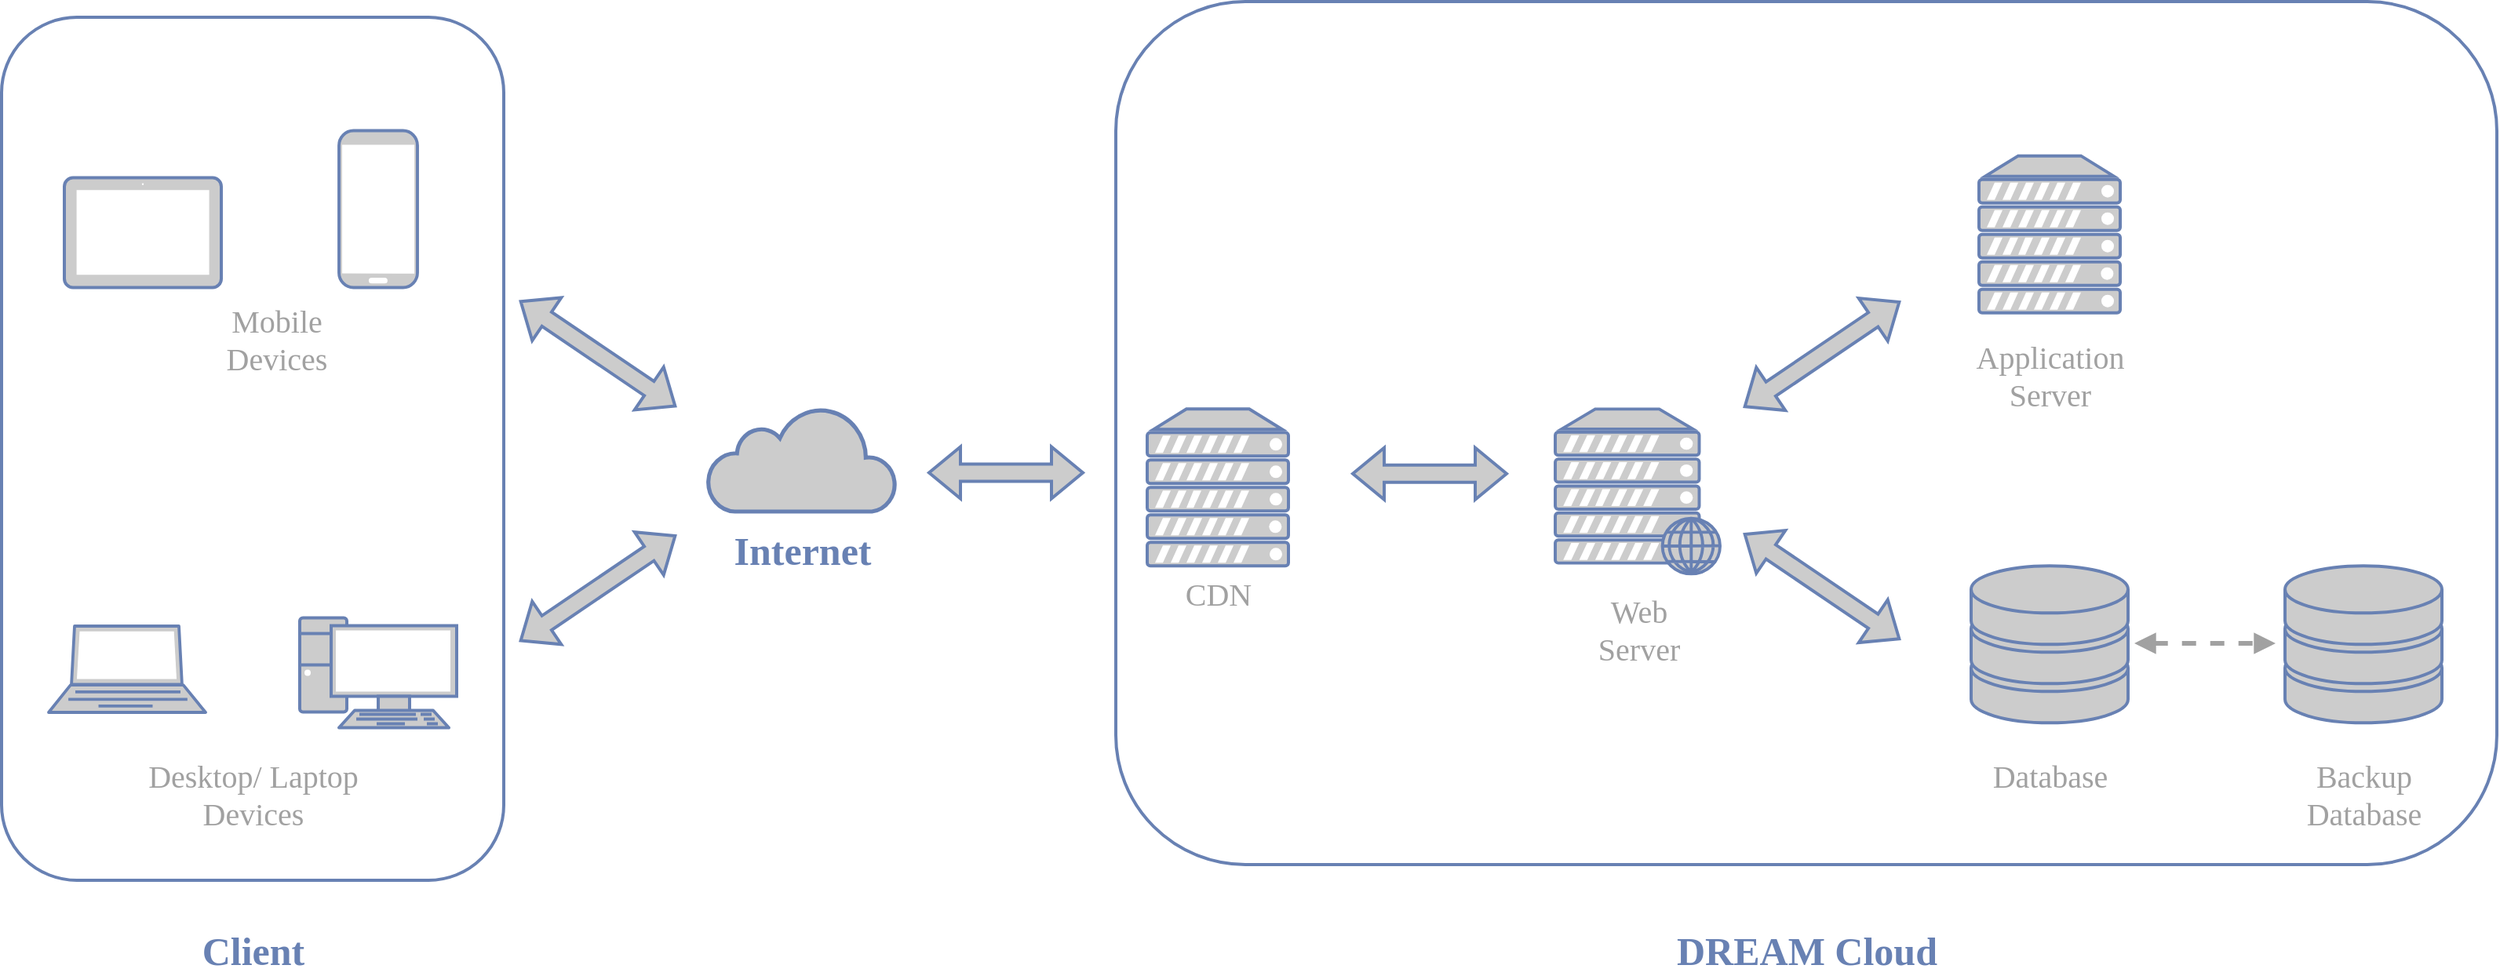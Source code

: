 <mxfile version="15.9.6" type="device"><diagram id="mGqqxJGeToPuanxUp-02" name="Page-1"><mxGraphModel dx="1892" dy="1098" grid="1" gridSize="10" guides="1" tooltips="1" connect="1" arrows="1" fold="1" page="1" pageScale="1" pageWidth="1100" pageHeight="850" math="0" shadow="0"><root><mxCell id="0"/><mxCell id="1" parent="0"/><mxCell id="dkUnHt_9dZEplTd5NLjD-33" value="" style="rounded=1;whiteSpace=wrap;html=1;fontFamily=Verdana;fontSize=20;fontColor=#A1A1A1;strokeColor=#6881B3;strokeWidth=2;fillColor=none;" vertex="1" parent="1"><mxGeometry x="10" y="30" width="320" height="550" as="geometry"/></mxCell><mxCell id="dkUnHt_9dZEplTd5NLjD-36" value="" style="rounded=1;whiteSpace=wrap;html=1;fontFamily=Verdana;fontSize=20;fontColor=#A1A1A1;strokeColor=#6881B3;strokeWidth=2;fillColor=none;" vertex="1" parent="1"><mxGeometry x="720" y="20" width="880" height="550" as="geometry"/></mxCell><mxCell id="dkUnHt_9dZEplTd5NLjD-1" value="" style="html=1;outlineConnect=0;fillColor=#CCCCCC;strokeColor=#6881B3;gradientColor=none;gradientDirection=north;strokeWidth=2;shape=mxgraph.networks.cloud;fontColor=#ffffff;" vertex="1" parent="1"><mxGeometry x="460" y="278.33" width="120" height="66.67" as="geometry"/></mxCell><mxCell id="dkUnHt_9dZEplTd5NLjD-2" value="" style="fontColor=#0066CC;verticalAlign=top;verticalLabelPosition=bottom;labelPosition=center;align=center;html=1;outlineConnect=0;fillColor=#CCCCCC;strokeColor=#6881B3;gradientColor=none;gradientDirection=north;strokeWidth=2;shape=mxgraph.networks.mobile;" vertex="1" parent="1"><mxGeometry x="225" y="102.25" width="50" height="100" as="geometry"/></mxCell><mxCell id="dkUnHt_9dZEplTd5NLjD-3" value="" style="fontColor=#0066CC;verticalAlign=top;verticalLabelPosition=bottom;labelPosition=center;align=center;html=1;outlineConnect=0;fillColor=#CCCCCC;strokeColor=#6881B3;gradientColor=none;gradientDirection=north;strokeWidth=2;shape=mxgraph.networks.tablet;" vertex="1" parent="1"><mxGeometry x="50" y="132.25" width="100" height="70" as="geometry"/></mxCell><mxCell id="dkUnHt_9dZEplTd5NLjD-4" value="" style="fontColor=#0066CC;verticalAlign=top;verticalLabelPosition=bottom;labelPosition=center;align=center;html=1;outlineConnect=0;fillColor=#CCCCCC;strokeColor=#6881B3;gradientColor=none;gradientDirection=north;strokeWidth=2;shape=mxgraph.networks.pc;" vertex="1" parent="1"><mxGeometry x="200" y="412.75" width="100" height="70" as="geometry"/></mxCell><mxCell id="dkUnHt_9dZEplTd5NLjD-5" value="" style="fontColor=#0066CC;verticalAlign=top;verticalLabelPosition=bottom;labelPosition=center;align=center;html=1;outlineConnect=0;fillColor=#CCCCCC;strokeColor=#6881B3;gradientColor=none;gradientDirection=north;strokeWidth=2;shape=mxgraph.networks.laptop;" vertex="1" parent="1"><mxGeometry x="40" y="418" width="100" height="55" as="geometry"/></mxCell><mxCell id="dkUnHt_9dZEplTd5NLjD-10" value="" style="fontColor=#0066CC;verticalAlign=top;verticalLabelPosition=bottom;labelPosition=center;align=center;html=1;outlineConnect=0;fillColor=#CCCCCC;strokeColor=#6881B3;gradientColor=none;gradientDirection=north;strokeWidth=2;shape=mxgraph.networks.storage;" vertex="1" parent="1"><mxGeometry x="1265" y="379.67" width="100" height="100" as="geometry"/></mxCell><mxCell id="dkUnHt_9dZEplTd5NLjD-11" value="" style="fontColor=#0066CC;verticalAlign=top;verticalLabelPosition=bottom;labelPosition=center;align=center;html=1;outlineConnect=0;fillColor=#CCCCCC;strokeColor=#6881B3;gradientColor=none;gradientDirection=north;strokeWidth=2;shape=mxgraph.networks.web_server;" vertex="1" parent="1"><mxGeometry x="1000" y="279.67" width="105" height="105" as="geometry"/></mxCell><mxCell id="dkUnHt_9dZEplTd5NLjD-12" value="" style="fontColor=#0066CC;verticalAlign=top;verticalLabelPosition=bottom;labelPosition=center;align=center;html=1;outlineConnect=0;fillColor=#CCCCCC;strokeColor=#6881B3;gradientColor=none;gradientDirection=north;strokeWidth=2;shape=mxgraph.networks.server;" vertex="1" parent="1"><mxGeometry x="1270" y="118.33" width="90" height="100" as="geometry"/></mxCell><mxCell id="dkUnHt_9dZEplTd5NLjD-13" value="" style="fontColor=#0066CC;verticalAlign=top;verticalLabelPosition=bottom;labelPosition=center;align=center;html=1;outlineConnect=0;fillColor=#CCCCCC;strokeColor=#6881B3;gradientColor=none;gradientDirection=north;strokeWidth=2;shape=mxgraph.networks.storage;" vertex="1" parent="1"><mxGeometry x="1465" y="379.67" width="100" height="100" as="geometry"/></mxCell><mxCell id="dkUnHt_9dZEplTd5NLjD-14" value="" style="endArrow=block;startArrow=block;html=1;rounded=0;strokeWidth=2;startFill=1;endFill=1;shape=flexArrow;strokeColor=#6881B3;fillColor=#CCCCCC;" edge="1" parent="1"><mxGeometry width="50" height="50" relative="1" as="geometry"><mxPoint x="340" y="210.58" as="sourcePoint"/><mxPoint x="440" y="278.33" as="targetPoint"/></mxGeometry></mxCell><mxCell id="dkUnHt_9dZEplTd5NLjD-16" value="" style="endArrow=block;startArrow=block;html=1;rounded=0;strokeWidth=2;startFill=1;endFill=1;shape=flexArrow;strokeColor=#6881B3;fillColor=#CCCCCC;" edge="1" parent="1"><mxGeometry width="50" height="50" relative="1" as="geometry"><mxPoint x="340" y="427.75" as="sourcePoint"/><mxPoint x="440" y="360" as="targetPoint"/></mxGeometry></mxCell><mxCell id="dkUnHt_9dZEplTd5NLjD-20" value="" style="fontColor=#0066CC;verticalAlign=top;verticalLabelPosition=bottom;labelPosition=center;align=center;html=1;outlineConnect=0;fillColor=#CCCCCC;strokeColor=#6881B3;gradientColor=none;gradientDirection=north;strokeWidth=2;shape=mxgraph.networks.server;" vertex="1" parent="1"><mxGeometry x="740" y="279.67" width="90" height="100" as="geometry"/></mxCell><mxCell id="dkUnHt_9dZEplTd5NLjD-21" value="&lt;font style=&quot;font-size: 20px;&quot;&gt;CDN&lt;/font&gt;" style="text;html=1;align=center;verticalAlign=middle;resizable=0;points=[];autosize=1;strokeColor=none;fillColor=none;fontSize=20;fontFamily=Verdana;fontColor=#A1A1A1;" vertex="1" parent="1"><mxGeometry x="755" y="381.67" width="60" height="30" as="geometry"/></mxCell><mxCell id="dkUnHt_9dZEplTd5NLjD-23" value="&lt;font style=&quot;font-size: 25px&quot;&gt;&lt;b&gt;&lt;font style=&quot;font-size: 25px&quot; color=&quot;#6881B3&quot;&gt;Internet&lt;/font&gt;&lt;/b&gt;&lt;/font&gt;" style="text;html=1;align=center;verticalAlign=middle;resizable=0;points=[];autosize=1;strokeColor=none;fillColor=none;fontFamily=Verdana;fontSize=20;fontColor=#A1A1A1;" vertex="1" parent="1"><mxGeometry x="455" y="355" width="130" height="30" as="geometry"/></mxCell><mxCell id="dkUnHt_9dZEplTd5NLjD-24" value="&lt;div&gt;&lt;font style=&quot;font-size: 20px&quot;&gt;Web&lt;br&gt;&lt;/font&gt;&lt;/div&gt;&lt;div&gt;&lt;font style=&quot;font-size: 20px&quot;&gt;Server&lt;/font&gt;&lt;/div&gt;" style="text;html=1;align=center;verticalAlign=middle;resizable=0;points=[];autosize=1;strokeColor=none;fillColor=none;fontFamily=Verdana;fontSize=20;fontColor=#A1A1A1;" vertex="1" parent="1"><mxGeometry x="1012.5" y="394.67" width="80" height="50" as="geometry"/></mxCell><mxCell id="dkUnHt_9dZEplTd5NLjD-25" value="&lt;div&gt;&lt;font style=&quot;font-size: 20px&quot; face=&quot;Verdana&quot; color=&quot;#A1A1A1&quot;&gt;Application&lt;br&gt;&lt;/font&gt;&lt;/div&gt;&lt;div&gt;&lt;font style=&quot;font-size: 20px&quot; face=&quot;Verdana&quot; color=&quot;#A1A1A1&quot;&gt;Server&lt;/font&gt;&lt;/div&gt;" style="text;html=1;align=center;verticalAlign=middle;resizable=0;points=[];autosize=1;strokeColor=none;fillColor=none;" vertex="1" parent="1"><mxGeometry x="1250" y="238.33" width="130" height="40" as="geometry"/></mxCell><mxCell id="dkUnHt_9dZEplTd5NLjD-26" value="&lt;font style=&quot;font-size: 20px&quot;&gt;Database&lt;/font&gt;" style="text;html=1;align=center;verticalAlign=middle;resizable=0;points=[];autosize=1;strokeColor=none;fillColor=none;fontFamily=Verdana;fontSize=20;fontColor=#A1A1A1;" vertex="1" parent="1"><mxGeometry x="1260" y="497.67" width="110" height="30" as="geometry"/></mxCell><mxCell id="dkUnHt_9dZEplTd5NLjD-27" value="&lt;div style=&quot;font-size: 20px;&quot;&gt;&lt;font style=&quot;font-size: 20px&quot;&gt;Backup&lt;/font&gt;&lt;/div&gt;&lt;div style=&quot;font-size: 20px;&quot;&gt;&lt;font style=&quot;font-size: 20px&quot;&gt;Database&lt;/font&gt;&lt;/div&gt;" style="text;html=1;align=center;verticalAlign=middle;resizable=0;points=[];autosize=1;strokeColor=none;fillColor=none;fontFamily=Verdana;fontSize=20;fontColor=#A1A1A1;" vertex="1" parent="1"><mxGeometry x="1460" y="499.67" width="110" height="50" as="geometry"/></mxCell><mxCell id="dkUnHt_9dZEplTd5NLjD-28" value="&lt;div style=&quot;font-size: 20px;&quot;&gt;&lt;font style=&quot;font-size: 20px&quot;&gt;Desktop/ Laptop&lt;/font&gt;&lt;font style=&quot;font-size: 20px&quot;&gt; &lt;br style=&quot;font-size: 20px;&quot;&gt;&lt;/font&gt;&lt;/div&gt;&lt;div style=&quot;font-size: 20px;&quot;&gt;&lt;font style=&quot;font-size: 20px&quot;&gt;Devices&lt;/font&gt;&lt;/div&gt;" style="text;html=1;align=center;verticalAlign=middle;resizable=0;points=[];autosize=1;strokeColor=none;fillColor=none;fontFamily=Verdana;fontSize=20;fontColor=#A1A1A1;" vertex="1" parent="1"><mxGeometry x="80" y="500" width="180" height="50" as="geometry"/></mxCell><mxCell id="dkUnHt_9dZEplTd5NLjD-29" value="&lt;div style=&quot;font-size: 20px;&quot;&gt;&lt;font style=&quot;font-size: 20px&quot;&gt;Mobile &lt;br style=&quot;font-size: 20px;&quot;&gt;&lt;/font&gt;&lt;/div&gt;&lt;div style=&quot;font-size: 20px;&quot;&gt;&lt;font style=&quot;font-size: 20px&quot;&gt;Devices&lt;/font&gt;&lt;/div&gt;" style="text;html=1;align=center;verticalAlign=middle;resizable=0;points=[];autosize=1;strokeColor=none;fillColor=none;fontFamily=Verdana;fontSize=20;fontColor=#A1A1A1;" vertex="1" parent="1"><mxGeometry x="140" y="210" width="90" height="50" as="geometry"/></mxCell><mxCell id="dkUnHt_9dZEplTd5NLjD-30" value="" style="endArrow=block;startArrow=block;html=1;rounded=0;strokeWidth=2;startFill=1;endFill=1;shape=flexArrow;strokeColor=#6881B3;fillColor=#CCCCCC;" edge="1" parent="1"><mxGeometry width="50" height="50" relative="1" as="geometry"><mxPoint x="1120" y="358.92" as="sourcePoint"/><mxPoint x="1220" y="426.67" as="targetPoint"/></mxGeometry></mxCell><mxCell id="dkUnHt_9dZEplTd5NLjD-31" value="" style="endArrow=block;startArrow=block;html=1;rounded=0;strokeWidth=2;startFill=1;endFill=1;shape=flexArrow;strokeColor=#6881B3;fillColor=#CCCCCC;" edge="1" parent="1"><mxGeometry width="50" height="50" relative="1" as="geometry"><mxPoint x="1120" y="278.67" as="sourcePoint"/><mxPoint x="1220" y="210.92" as="targetPoint"/></mxGeometry></mxCell><mxCell id="dkUnHt_9dZEplTd5NLjD-32" value="" style="endArrow=block;startArrow=block;html=1;rounded=0;strokeWidth=2;startFill=1;endFill=1;shape=flexArrow;strokeColor=#6881B3;fillColor=#CCCCCC;" edge="1" parent="1"><mxGeometry width="50" height="50" relative="1" as="geometry"><mxPoint x="870" y="320.84" as="sourcePoint"/><mxPoint x="970" y="320.84" as="targetPoint"/></mxGeometry></mxCell><mxCell id="dkUnHt_9dZEplTd5NLjD-35" value="" style="endArrow=block;startArrow=block;html=1;rounded=0;strokeWidth=2;startFill=1;endFill=1;shape=flexArrow;strokeColor=#6881B3;fillColor=#CCCCCC;" edge="1" parent="1"><mxGeometry width="50" height="50" relative="1" as="geometry"><mxPoint x="600" y="320.24" as="sourcePoint"/><mxPoint x="700" y="320.24" as="targetPoint"/></mxGeometry></mxCell><mxCell id="dkUnHt_9dZEplTd5NLjD-37" value="&lt;b&gt;&lt;font style=&quot;font-size: 25px&quot; color=&quot;#6881B3&quot;&gt;Client&lt;/font&gt;&lt;/b&gt;" style="text;html=1;align=center;verticalAlign=middle;resizable=0;points=[];autosize=1;strokeColor=none;fillColor=none;fontFamily=Verdana;fontSize=20;fontColor=#A1A1A1;" vertex="1" parent="1"><mxGeometry x="120" y="610" width="100" height="30" as="geometry"/></mxCell><mxCell id="dkUnHt_9dZEplTd5NLjD-38" value="&lt;font color=&quot;#6881B3&quot;&gt;&lt;b&gt;&lt;font style=&quot;font-size: 25px&quot;&gt;DREAM Cloud&lt;br&gt;&lt;/font&gt;&lt;/b&gt;&lt;/font&gt;" style="text;html=1;align=center;verticalAlign=middle;resizable=0;points=[];autosize=1;strokeColor=none;fillColor=none;fontFamily=Verdana;fontSize=20;fontColor=#A1A1A1;" vertex="1" parent="1"><mxGeometry x="1060" y="610" width="200" height="30" as="geometry"/></mxCell><mxCell id="dkUnHt_9dZEplTd5NLjD-39" value="" style="endArrow=block;startArrow=block;html=1;rounded=0;strokeWidth=3;startFill=1;endFill=1;strokeColor=#A1A1A1;fillColor=#CCCCCC;dashed=1;" edge="1" parent="1"><mxGeometry width="50" height="50" relative="1" as="geometry"><mxPoint x="1369" y="429" as="sourcePoint"/><mxPoint x="1459" y="429" as="targetPoint"/></mxGeometry></mxCell></root></mxGraphModel></diagram></mxfile>